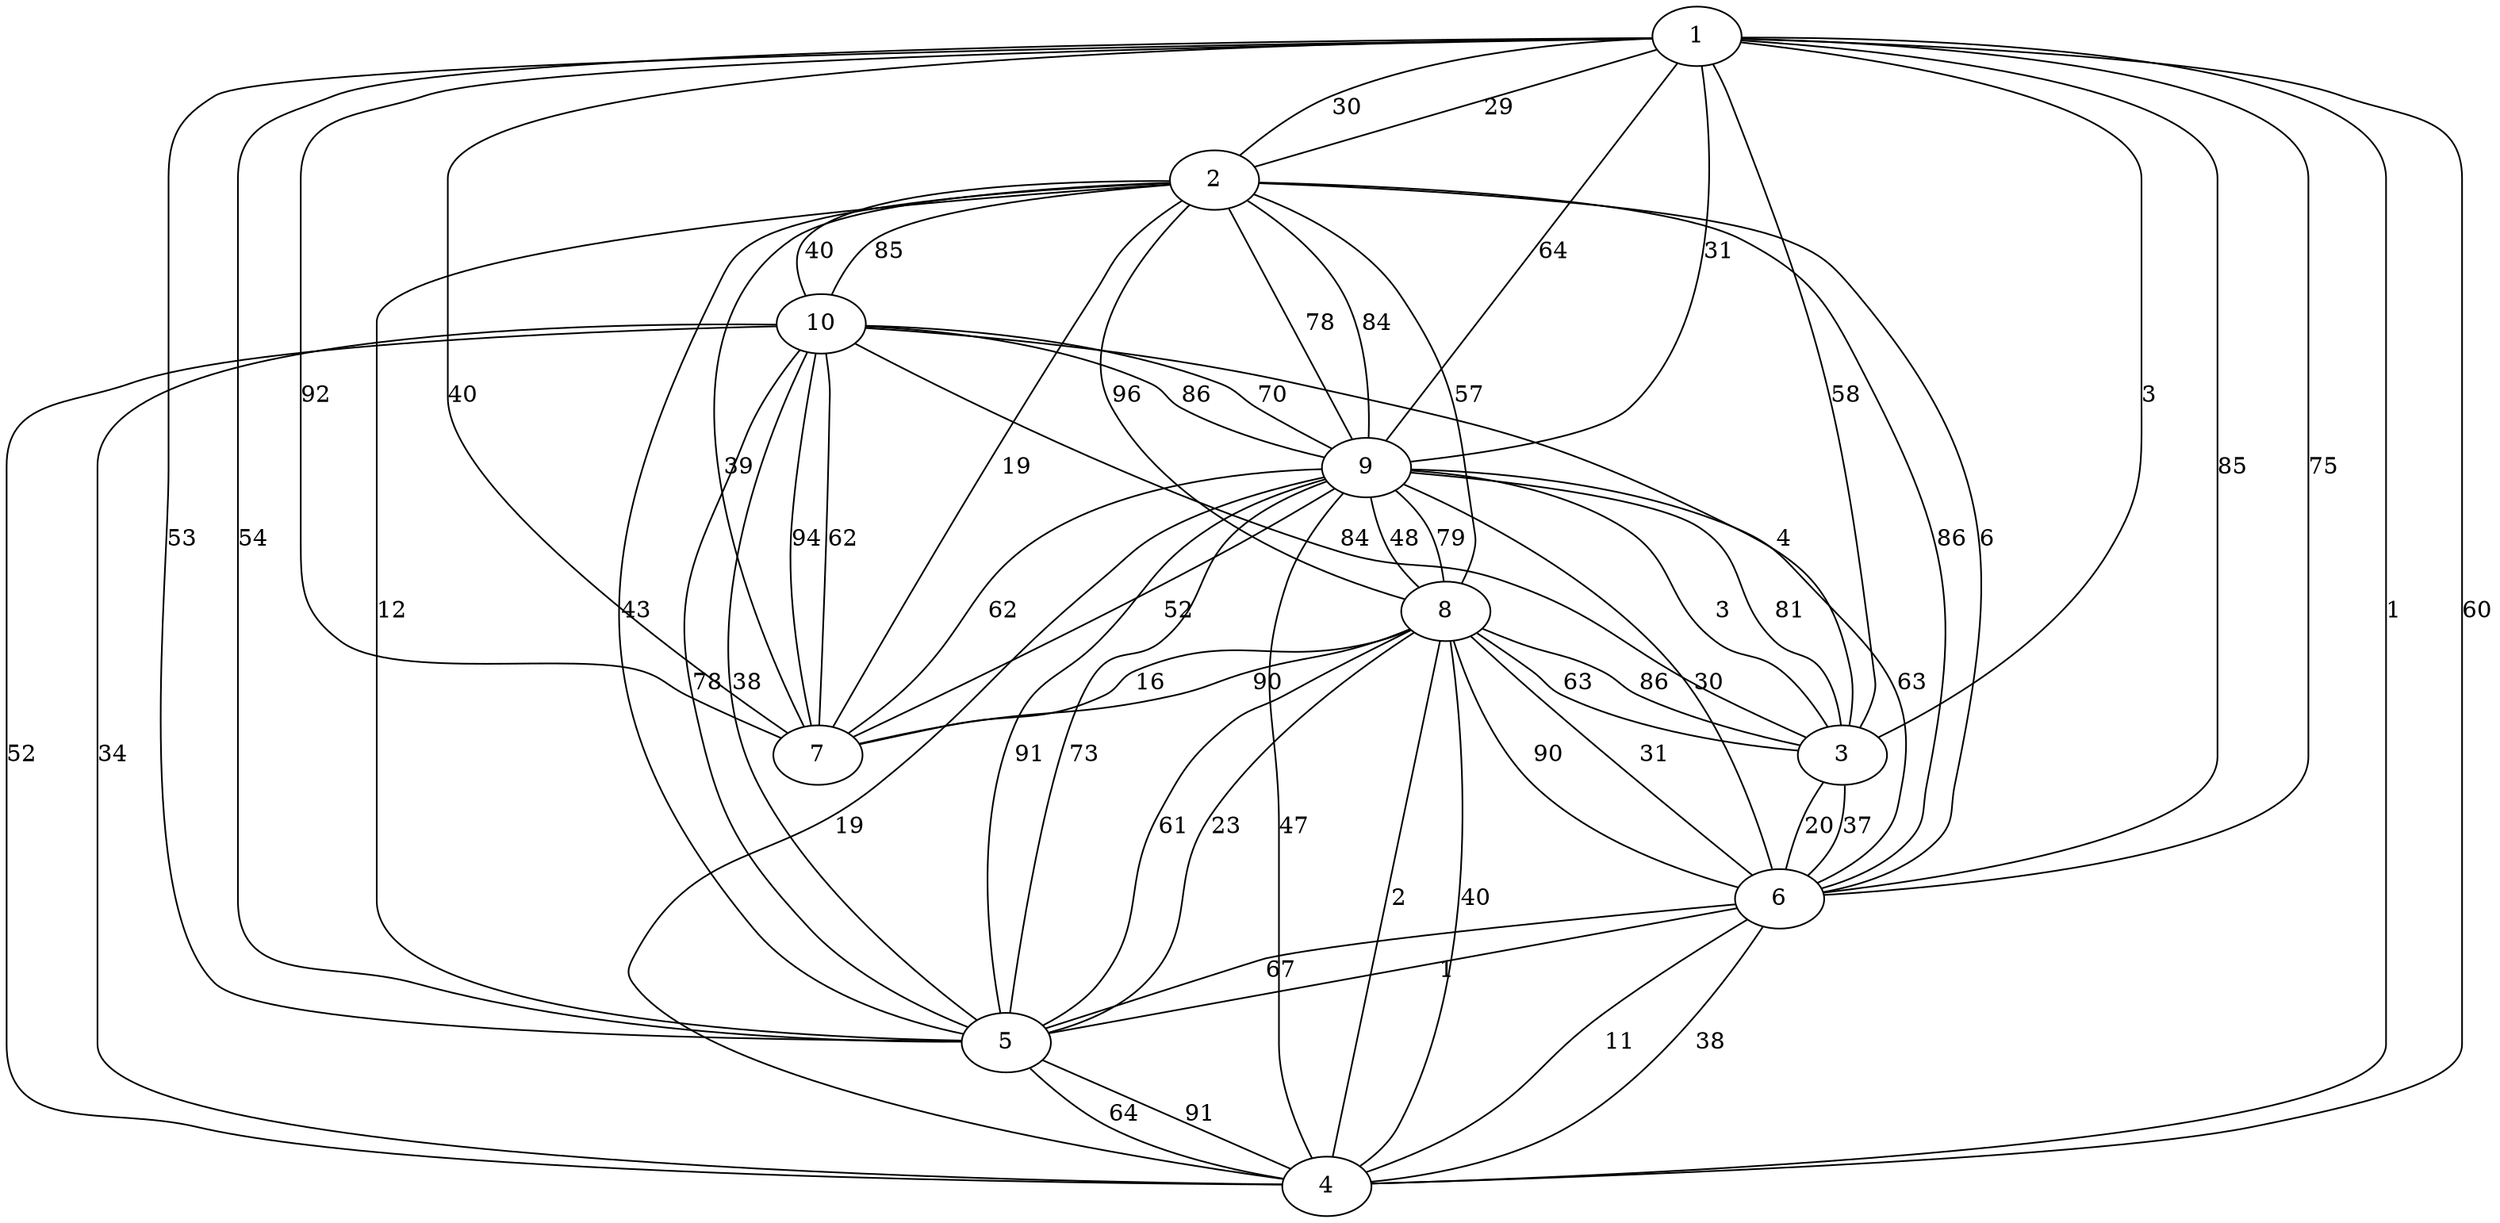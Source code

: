 graph x {
1 -- 2[label=30];
1 -- 3[label=58];
1 -- 4[label=1];
1 -- 5[label=53];
1 -- 6[label=85];
1 -- 7[label=92];
1 -- 9[label=31];
2 -- 1[label=29];
2 -- 5[label=43];
2 -- 6[label=86];
2 -- 7[label=19];
2 -- 8[label=96];
2 -- 9[label=78];
2 -- 10[label=40];
3 -- 1[label=3];
3 -- 6[label=20];
3 -- 8[label=86];
3 -- 9[label=81];
3 -- 10[label=4];
4 -- 1[label=60];
4 -- 5[label=91];
4 -- 6[label=38];
4 -- 8[label=40];
4 -- 9[label=47];
4 -- 10[label=34];
5 -- 1[label=54];
5 -- 2[label=12];
5 -- 4[label=64];
5 -- 6[label=67];
5 -- 8[label=23];
5 -- 9[label=73];
5 -- 10[label=38];
6 -- 1[label=75];
6 -- 2[label=6];
6 -- 3[label=37];
6 -- 4[label=11];
6 -- 5[label=1];
6 -- 8[label=31];
6 -- 9[label=63];
7 -- 1[label=40];
7 -- 2[label=39];
7 -- 8[label=90];
7 -- 9[label=62];
7 -- 10[label=94];
8 -- 2[label=57];
8 -- 3[label=63];
8 -- 4[label=2];
8 -- 5[label=61];
8 -- 6[label=90];
8 -- 7[label=16];
8 -- 9[label=79];
9 -- 1[label=64];
9 -- 2[label=84];
9 -- 3[label=3];
9 -- 4[label=19];
9 -- 5[label=91];
9 -- 6[label=30];
9 -- 7[label=52];
9 -- 8[label=48];
9 -- 10[label=70];
10 -- 2[label=85];
10 -- 3[label=84];
10 -- 4[label=52];
10 -- 5[label=78];
10 -- 7[label=62];
10 -- 9[label=86];
}